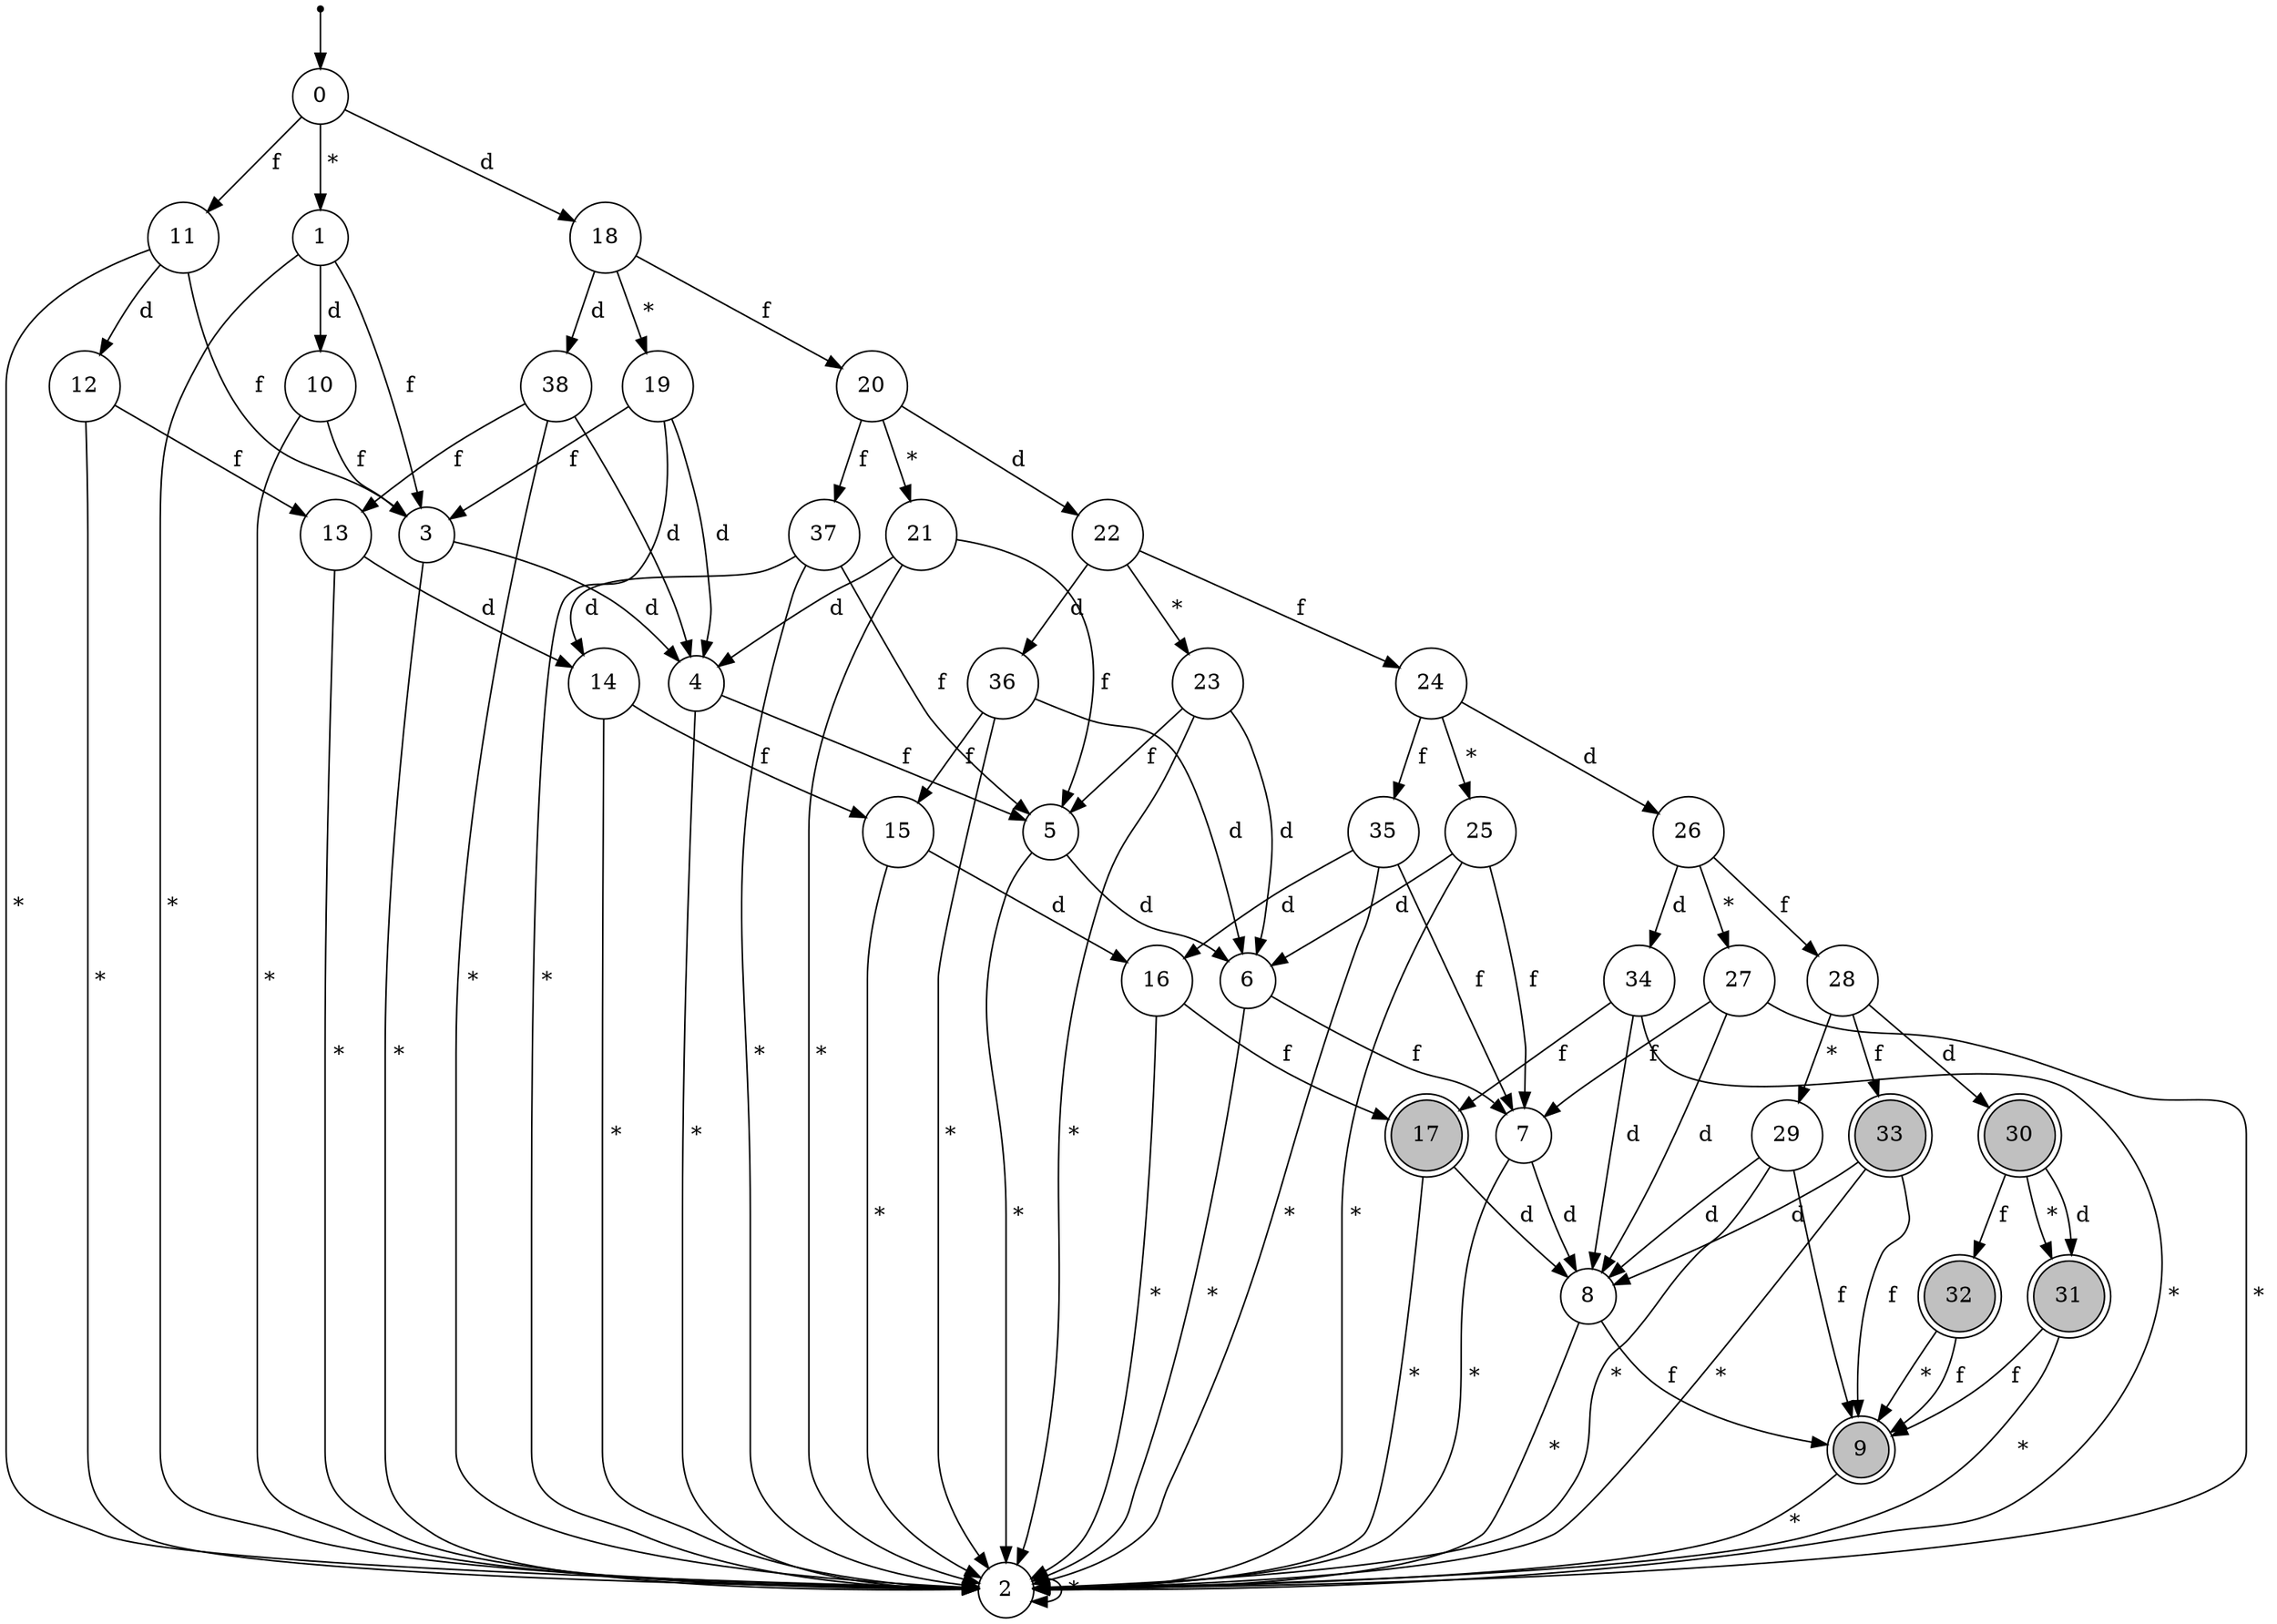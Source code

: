 digraph G {
	rankdir=TB;
	node [shape = doublecircle];
	9 [style=filled fillcolor=gray];
	17 [style=filled fillcolor=gray];
	30 [style=filled fillcolor=gray];
	31 [style=filled fillcolor=gray];
	32 [style=filled fillcolor=gray];
	33 [style=filled fillcolor=gray];
	node [shape = circle];
ini [shape=point];
ini -> 0;
	2 -> 2 [label=" * "];
	1 -> 2 [label=" * "];
	3 -> 2 [label=" * "];
	4 -> 2 [label=" * "];
	5 -> 2 [label=" * "];
	6 -> 2 [label=" * "];
	7 -> 2 [label=" * "];
	8 -> 2 [label=" * "];
	9 -> 2 [label=" * "];
	8 -> 9 [label=" f "];
	7 -> 8 [label=" d "];
	6 -> 7 [label=" f "];
	5 -> 6 [label=" d "];
	4 -> 5 [label=" f "];
	3 -> 4 [label=" d "];
	1 -> 3 [label=" f "];
	10 -> 2 [label=" * "];
	10 -> 3 [label=" f "];
	1 -> 10 [label=" d "];
	0 -> 1 [label=" * "];
	11 -> 2 [label=" * "];
	11 -> 3 [label=" f "];
	12 -> 2 [label=" * "];
	13 -> 2 [label=" * "];
	14 -> 2 [label=" * "];
	15 -> 2 [label=" * "];
	16 -> 2 [label=" * "];
	17 -> 2 [label=" * "];
	17 -> 8 [label=" d "];
	16 -> 17 [label=" f "];
	15 -> 16 [label=" d "];
	14 -> 15 [label=" f "];
	13 -> 14 [label=" d "];
	12 -> 13 [label=" f "];
	11 -> 12 [label=" d "];
	0 -> 11 [label=" f "];
	19 -> 2 [label=" * "];
	19 -> 4 [label=" d "];
	19 -> 3 [label=" f "];
	18 -> 19 [label=" * "];
	21 -> 2 [label=" * "];
	21 -> 5 [label=" f "];
	21 -> 4 [label=" d "];
	20 -> 21 [label=" * "];
	23 -> 2 [label=" * "];
	23 -> 6 [label=" d "];
	23 -> 5 [label=" f "];
	22 -> 23 [label=" * "];
	25 -> 2 [label=" * "];
	25 -> 7 [label=" f "];
	25 -> 6 [label=" d "];
	24 -> 25 [label=" * "];
	27 -> 2 [label=" * "];
	27 -> 8 [label=" d "];
	27 -> 7 [label=" f "];
	26 -> 27 [label=" * "];
	29 -> 2 [label=" * "];
	29 -> 9 [label=" f "];
	29 -> 8 [label=" d "];
	28 -> 29 [label=" * "];
	31 -> 2 [label=" * "];
	31 -> 9 [label=" f "];
	30 -> 31 [label=" * "];
	32 -> 9 [label=" * "];
	32 -> 9 [label=" f "];
	30 -> 32 [label=" f "];
	30 -> 31 [label=" d "];
	28 -> 30 [label=" d "];
	33 -> 2 [label=" * "];
	33 -> 9 [label=" f "];
	33 -> 8 [label=" d "];
	28 -> 33 [label=" f "];
	26 -> 28 [label=" f "];
	34 -> 2 [label=" * "];
	34 -> 8 [label=" d "];
	34 -> 17 [label=" f "];
	26 -> 34 [label=" d "];
	24 -> 26 [label=" d "];
	35 -> 2 [label=" * "];
	35 -> 7 [label=" f "];
	35 -> 16 [label=" d "];
	24 -> 35 [label=" f "];
	22 -> 24 [label=" f "];
	36 -> 2 [label=" * "];
	36 -> 6 [label=" d "];
	36 -> 15 [label=" f "];
	22 -> 36 [label=" d "];
	20 -> 22 [label=" d "];
	37 -> 2 [label=" * "];
	37 -> 5 [label=" f "];
	37 -> 14 [label=" d "];
	20 -> 37 [label=" f "];
	18 -> 20 [label=" f "];
	38 -> 2 [label=" * "];
	38 -> 4 [label=" d "];
	38 -> 13 [label=" f "];
	18 -> 38 [label=" d "];
	0 -> 18 [label=" d "];
}
